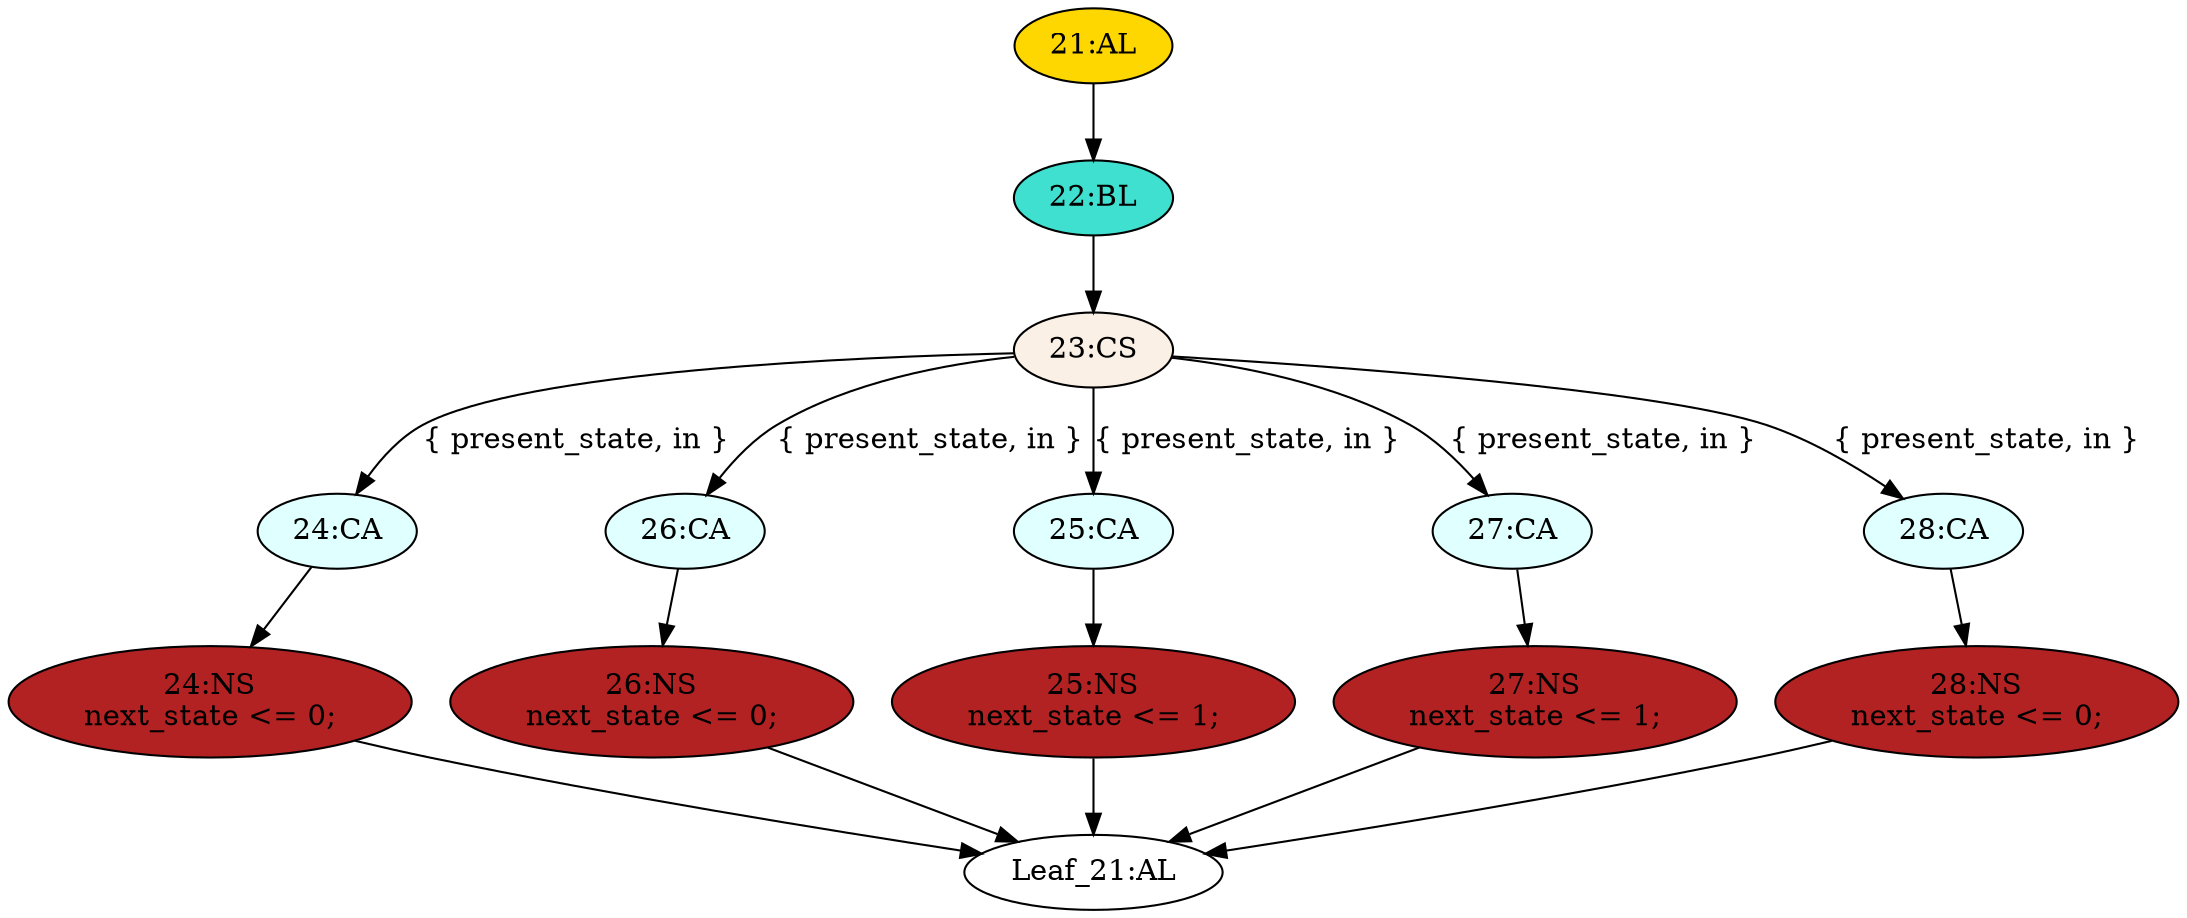 strict digraph "" {
	node [label="\N"];
	"24:CA"	[ast="<pyverilog.vparser.ast.Case object at 0x7f4fc6dae3d0>",
		fillcolor=lightcyan,
		label="24:CA",
		statements="[]",
		style=filled,
		typ=Case];
	"24:NS"	[ast="<pyverilog.vparser.ast.NonblockingSubstitution object at 0x7f4fc6dae450>",
		fillcolor=firebrick,
		label="24:NS
next_state <= 0;",
		statements="[<pyverilog.vparser.ast.NonblockingSubstitution object at 0x7f4fc6dae450>]",
		style=filled,
		typ=NonblockingSubstitution];
	"24:CA" -> "24:NS"	[cond="[]",
		lineno=None];
	"23:CS"	[ast="<pyverilog.vparser.ast.CaseStatement object at 0x7f4fc6dae5d0>",
		fillcolor=linen,
		label="23:CS",
		statements="[]",
		style=filled,
		typ=CaseStatement];
	"23:CS" -> "24:CA"	[cond="['present_state', 'in']",
		label="{ present_state, in }",
		lineno=23];
	"26:CA"	[ast="<pyverilog.vparser.ast.Case object at 0x7f4fc6dae8d0>",
		fillcolor=lightcyan,
		label="26:CA",
		statements="[]",
		style=filled,
		typ=Case];
	"23:CS" -> "26:CA"	[cond="['present_state', 'in']",
		label="{ present_state, in }",
		lineno=23];
	"25:CA"	[ast="<pyverilog.vparser.ast.Case object at 0x7f4fc6dae710>",
		fillcolor=lightcyan,
		label="25:CA",
		statements="[]",
		style=filled,
		typ=Case];
	"23:CS" -> "25:CA"	[cond="['present_state', 'in']",
		label="{ present_state, in }",
		lineno=23];
	"27:CA"	[ast="<pyverilog.vparser.ast.Case object at 0x7f4fc6daead0>",
		fillcolor=lightcyan,
		label="27:CA",
		statements="[]",
		style=filled,
		typ=Case];
	"23:CS" -> "27:CA"	[cond="['present_state', 'in']",
		label="{ present_state, in }",
		lineno=23];
	"28:CA"	[ast="<pyverilog.vparser.ast.Case object at 0x7f4fc6daecd0>",
		fillcolor=lightcyan,
		label="28:CA",
		statements="[]",
		style=filled,
		typ=Case];
	"23:CS" -> "28:CA"	[cond="['present_state', 'in']",
		label="{ present_state, in }",
		lineno=23];
	"26:NS"	[ast="<pyverilog.vparser.ast.NonblockingSubstitution object at 0x7f4fc6dae950>",
		fillcolor=firebrick,
		label="26:NS
next_state <= 0;",
		statements="[<pyverilog.vparser.ast.NonblockingSubstitution object at 0x7f4fc6dae950>]",
		style=filled,
		typ=NonblockingSubstitution];
	"26:CA" -> "26:NS"	[cond="[]",
		lineno=None];
	"Leaf_21:AL"	[def_var="['next_state']",
		label="Leaf_21:AL"];
	"22:BL"	[ast="<pyverilog.vparser.ast.Block object at 0x7f4fc6daee90>",
		fillcolor=turquoise,
		label="22:BL",
		statements="[]",
		style=filled,
		typ=Block];
	"22:BL" -> "23:CS"	[cond="[]",
		lineno=None];
	"25:NS"	[ast="<pyverilog.vparser.ast.NonblockingSubstitution object at 0x7f4fc6dae790>",
		fillcolor=firebrick,
		label="25:NS
next_state <= 1;",
		statements="[<pyverilog.vparser.ast.NonblockingSubstitution object at 0x7f4fc6dae790>]",
		style=filled,
		typ=NonblockingSubstitution];
	"25:CA" -> "25:NS"	[cond="[]",
		lineno=None];
	"28:NS"	[ast="<pyverilog.vparser.ast.NonblockingSubstitution object at 0x7f4fc6daed10>",
		fillcolor=firebrick,
		label="28:NS
next_state <= 0;",
		statements="[<pyverilog.vparser.ast.NonblockingSubstitution object at 0x7f4fc6daed10>]",
		style=filled,
		typ=NonblockingSubstitution];
	"28:NS" -> "Leaf_21:AL"	[cond="[]",
		lineno=None];
	"21:AL"	[ast="<pyverilog.vparser.ast.Always object at 0x7f4fc6daef50>",
		clk_sens=False,
		fillcolor=gold,
		label="21:AL",
		sens="['present_state', 'in']",
		statements="[]",
		style=filled,
		typ=Always,
		use_var="['present_state', 'in']"];
	"21:AL" -> "22:BL"	[cond="[]",
		lineno=None];
	"25:NS" -> "Leaf_21:AL"	[cond="[]",
		lineno=None];
	"26:NS" -> "Leaf_21:AL"	[cond="[]",
		lineno=None];
	"24:NS" -> "Leaf_21:AL"	[cond="[]",
		lineno=None];
	"27:NS"	[ast="<pyverilog.vparser.ast.NonblockingSubstitution object at 0x7f4fc6daeb50>",
		fillcolor=firebrick,
		label="27:NS
next_state <= 1;",
		statements="[<pyverilog.vparser.ast.NonblockingSubstitution object at 0x7f4fc6daeb50>]",
		style=filled,
		typ=NonblockingSubstitution];
	"27:NS" -> "Leaf_21:AL"	[cond="[]",
		lineno=None];
	"27:CA" -> "27:NS"	[cond="[]",
		lineno=None];
	"28:CA" -> "28:NS"	[cond="[]",
		lineno=None];
}
